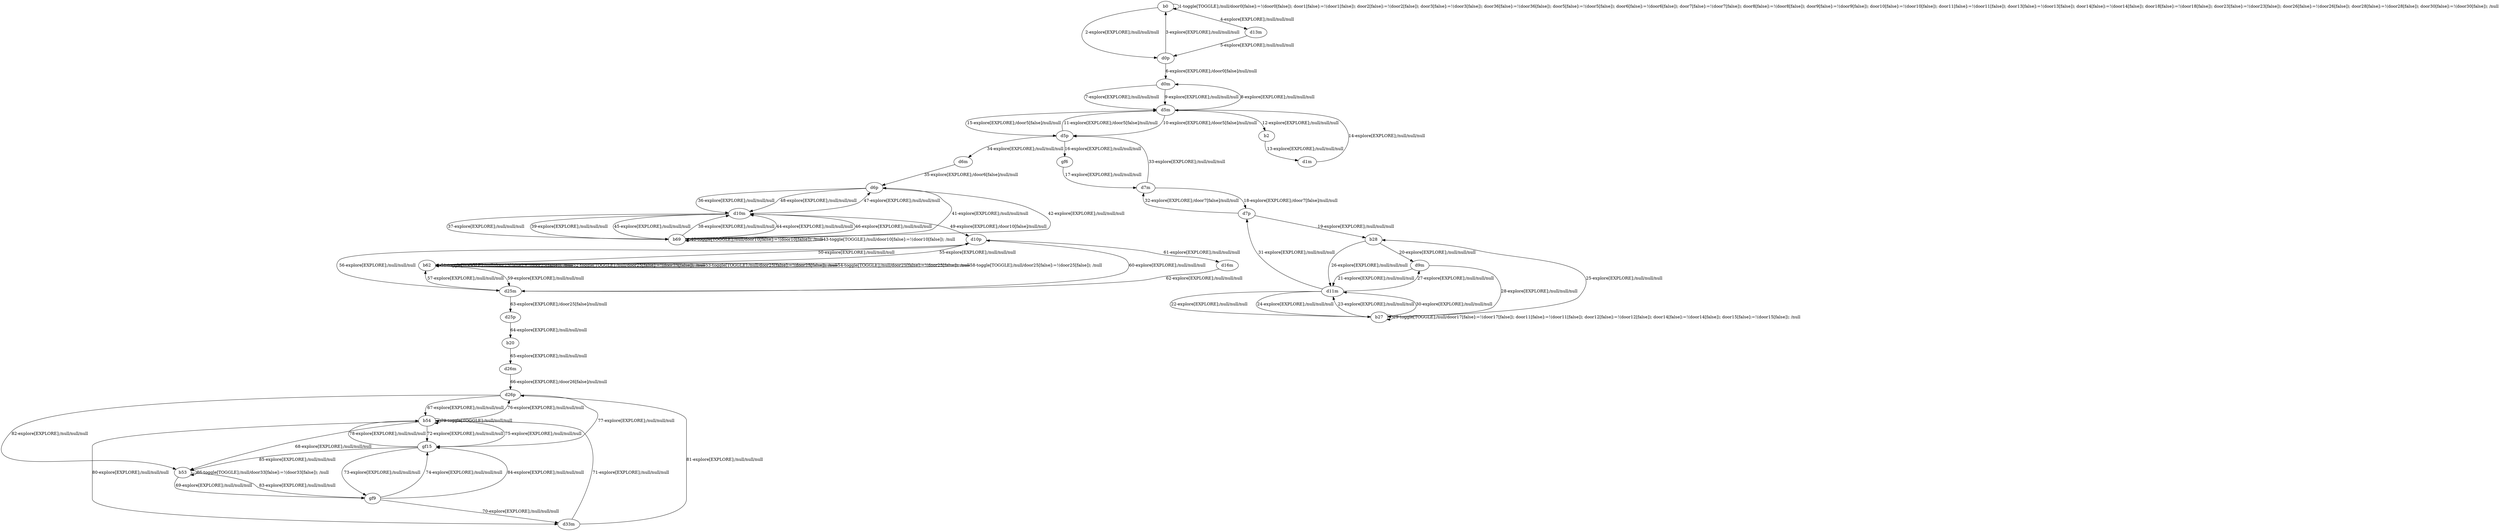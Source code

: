 # Total number of goals covered by this test: 1
# b54 --> d33m

digraph g {
"b0" -> "b0" [label = "1-toggle[TOGGLE];/null/door0[false]:=!(door0[false]); door1[false]:=!(door1[false]); door2[false]:=!(door2[false]); door3[false]:=!(door3[false]); door36[false]:=!(door36[false]); door5[false]:=!(door5[false]); door6[false]:=!(door6[false]); door7[false]:=!(door7[false]); door8[false]:=!(door8[false]); door9[false]:=!(door9[false]); door10[false]:=!(door10[false]); door11[false]:=!(door11[false]); door13[false]:=!(door13[false]); door14[false]:=!(door14[false]); door18[false]:=!(door18[false]); door23[false]:=!(door23[false]); door26[false]:=!(door26[false]); door28[false]:=!(door28[false]); door30[false]:=!(door30[false]); /null"];
"b0" -> "d0p" [label = "2-explore[EXPLORE];/null/null/null"];
"d0p" -> "b0" [label = "3-explore[EXPLORE];/null/null/null"];
"b0" -> "d13m" [label = "4-explore[EXPLORE];/null/null/null"];
"d13m" -> "d0p" [label = "5-explore[EXPLORE];/null/null/null"];
"d0p" -> "d0m" [label = "6-explore[EXPLORE];/door0[false]/null/null"];
"d0m" -> "d5m" [label = "7-explore[EXPLORE];/null/null/null"];
"d5m" -> "d0m" [label = "8-explore[EXPLORE];/null/null/null"];
"d0m" -> "d5m" [label = "9-explore[EXPLORE];/null/null/null"];
"d5m" -> "d5p" [label = "10-explore[EXPLORE];/door5[false]/null/null"];
"d5p" -> "d5m" [label = "11-explore[EXPLORE];/door5[false]/null/null"];
"d5m" -> "b2" [label = "12-explore[EXPLORE];/null/null/null"];
"b2" -> "d1m" [label = "13-explore[EXPLORE];/null/null/null"];
"d1m" -> "d5m" [label = "14-explore[EXPLORE];/null/null/null"];
"d5m" -> "d5p" [label = "15-explore[EXPLORE];/door5[false]/null/null"];
"d5p" -> "gf6" [label = "16-explore[EXPLORE];/null/null/null"];
"gf6" -> "d7m" [label = "17-explore[EXPLORE];/null/null/null"];
"d7m" -> "d7p" [label = "18-explore[EXPLORE];/door7[false]/null/null"];
"d7p" -> "b28" [label = "19-explore[EXPLORE];/null/null/null"];
"b28" -> "d9m" [label = "20-explore[EXPLORE];/null/null/null"];
"d9m" -> "d11m" [label = "21-explore[EXPLORE];/null/null/null"];
"d11m" -> "b27" [label = "22-explore[EXPLORE];/null/null/null"];
"b27" -> "d11m" [label = "23-explore[EXPLORE];/null/null/null"];
"d11m" -> "b27" [label = "24-explore[EXPLORE];/null/null/null"];
"b27" -> "b28" [label = "25-explore[EXPLORE];/null/null/null"];
"b28" -> "d11m" [label = "26-explore[EXPLORE];/null/null/null"];
"d11m" -> "d9m" [label = "27-explore[EXPLORE];/null/null/null"];
"d9m" -> "b27" [label = "28-explore[EXPLORE];/null/null/null"];
"b27" -> "b27" [label = "29-toggle[TOGGLE];/null/door17[false]:=!(door17[false]); door11[false]:=!(door11[false]); door12[false]:=!(door12[false]); door14[false]:=!(door14[false]); door15[false]:=!(door15[false]); /null"];
"b27" -> "d11m" [label = "30-explore[EXPLORE];/null/null/null"];
"d11m" -> "d7p" [label = "31-explore[EXPLORE];/null/null/null"];
"d7p" -> "d7m" [label = "32-explore[EXPLORE];/door7[false]/null/null"];
"d7m" -> "d5p" [label = "33-explore[EXPLORE];/null/null/null"];
"d5p" -> "d6m" [label = "34-explore[EXPLORE];/null/null/null"];
"d6m" -> "d6p" [label = "35-explore[EXPLORE];/door6[false]/null/null"];
"d6p" -> "d10m" [label = "36-explore[EXPLORE];/null/null/null"];
"d10m" -> "b69" [label = "37-explore[EXPLORE];/null/null/null"];
"b69" -> "d10m" [label = "38-explore[EXPLORE];/null/null/null"];
"d10m" -> "b69" [label = "39-explore[EXPLORE];/null/null/null"];
"b69" -> "b69" [label = "40-toggle[TOGGLE];/null/door10[false]:=!(door10[false]); /null"];
"b69" -> "d6p" [label = "41-explore[EXPLORE];/null/null/null"];
"d6p" -> "b69" [label = "42-explore[EXPLORE];/null/null/null"];
"b69" -> "b69" [label = "43-toggle[TOGGLE];/null/door10[false]:=!(door10[false]); /null"];
"b69" -> "d10m" [label = "44-explore[EXPLORE];/null/null/null"];
"d10m" -> "b69" [label = "45-explore[EXPLORE];/null/null/null"];
"b69" -> "d10m" [label = "46-explore[EXPLORE];/null/null/null"];
"d10m" -> "d6p" [label = "47-explore[EXPLORE];/null/null/null"];
"d6p" -> "d10m" [label = "48-explore[EXPLORE];/null/null/null"];
"d10m" -> "d10p" [label = "49-explore[EXPLORE];/door10[false]/null/null"];
"d10p" -> "b62" [label = "50-explore[EXPLORE];/null/null/null"];
"b62" -> "b62" [label = "51-toggle[TOGGLE];/null/door25[false]:=!(door25[false]); /null"];
"b62" -> "b62" [label = "52-toggle[TOGGLE];/null/door25[false]:=!(door25[false]); /null"];
"b62" -> "b62" [label = "53-toggle[TOGGLE];/null/door25[false]:=!(door25[false]); /null"];
"b62" -> "b62" [label = "54-toggle[TOGGLE];/null/door25[false]:=!(door25[false]); /null"];
"b62" -> "d10p" [label = "55-explore[EXPLORE];/null/null/null"];
"d10p" -> "d25m" [label = "56-explore[EXPLORE];/null/null/null"];
"d25m" -> "b62" [label = "57-explore[EXPLORE];/null/null/null"];
"b62" -> "b62" [label = "58-toggle[TOGGLE];/null/door25[false]:=!(door25[false]); /null"];
"b62" -> "d25m" [label = "59-explore[EXPLORE];/null/null/null"];
"d25m" -> "d10p" [label = "60-explore[EXPLORE];/null/null/null"];
"d10p" -> "d16m" [label = "61-explore[EXPLORE];/null/null/null"];
"d16m" -> "d25m" [label = "62-explore[EXPLORE];/null/null/null"];
"d25m" -> "d25p" [label = "63-explore[EXPLORE];/door25[false]/null/null"];
"d25p" -> "b20" [label = "64-explore[EXPLORE];/null/null/null"];
"b20" -> "d26m" [label = "65-explore[EXPLORE];/null/null/null"];
"d26m" -> "d26p" [label = "66-explore[EXPLORE];/door26[false]/null/null"];
"d26p" -> "b54" [label = "67-explore[EXPLORE];/null/null/null"];
"b54" -> "b53" [label = "68-explore[EXPLORE];/null/null/null"];
"b53" -> "gf9" [label = "69-explore[EXPLORE];/null/null/null"];
"gf9" -> "d33m" [label = "70-explore[EXPLORE];/null/null/null"];
"d33m" -> "b54" [label = "71-explore[EXPLORE];/null/null/null"];
"b54" -> "gf15" [label = "72-explore[EXPLORE];/null/null/null"];
"gf15" -> "gf9" [label = "73-explore[EXPLORE];/null/null/null"];
"gf9" -> "gf15" [label = "74-explore[EXPLORE];/null/null/null"];
"gf15" -> "b54" [label = "75-explore[EXPLORE];/null/null/null"];
"b54" -> "d26p" [label = "76-explore[EXPLORE];/null/null/null"];
"d26p" -> "gf15" [label = "77-explore[EXPLORE];/null/null/null"];
"gf15" -> "b54" [label = "78-explore[EXPLORE];/null/null/null"];
"b54" -> "b54" [label = "79-toggle[TOGGLE];/null/null/null"];
"b54" -> "d33m" [label = "80-explore[EXPLORE];/null/null/null"];
"d33m" -> "d26p" [label = "81-explore[EXPLORE];/null/null/null"];
"d26p" -> "b53" [label = "82-explore[EXPLORE];/null/null/null"];
"b53" -> "gf9" [label = "83-explore[EXPLORE];/null/null/null"];
"gf9" -> "gf15" [label = "84-explore[EXPLORE];/null/null/null"];
"gf15" -> "b53" [label = "85-explore[EXPLORE];/null/null/null"];
"b53" -> "b53" [label = "86-toggle[TOGGLE];/null/door33[false]:=!(door33[false]); /null"];
}
